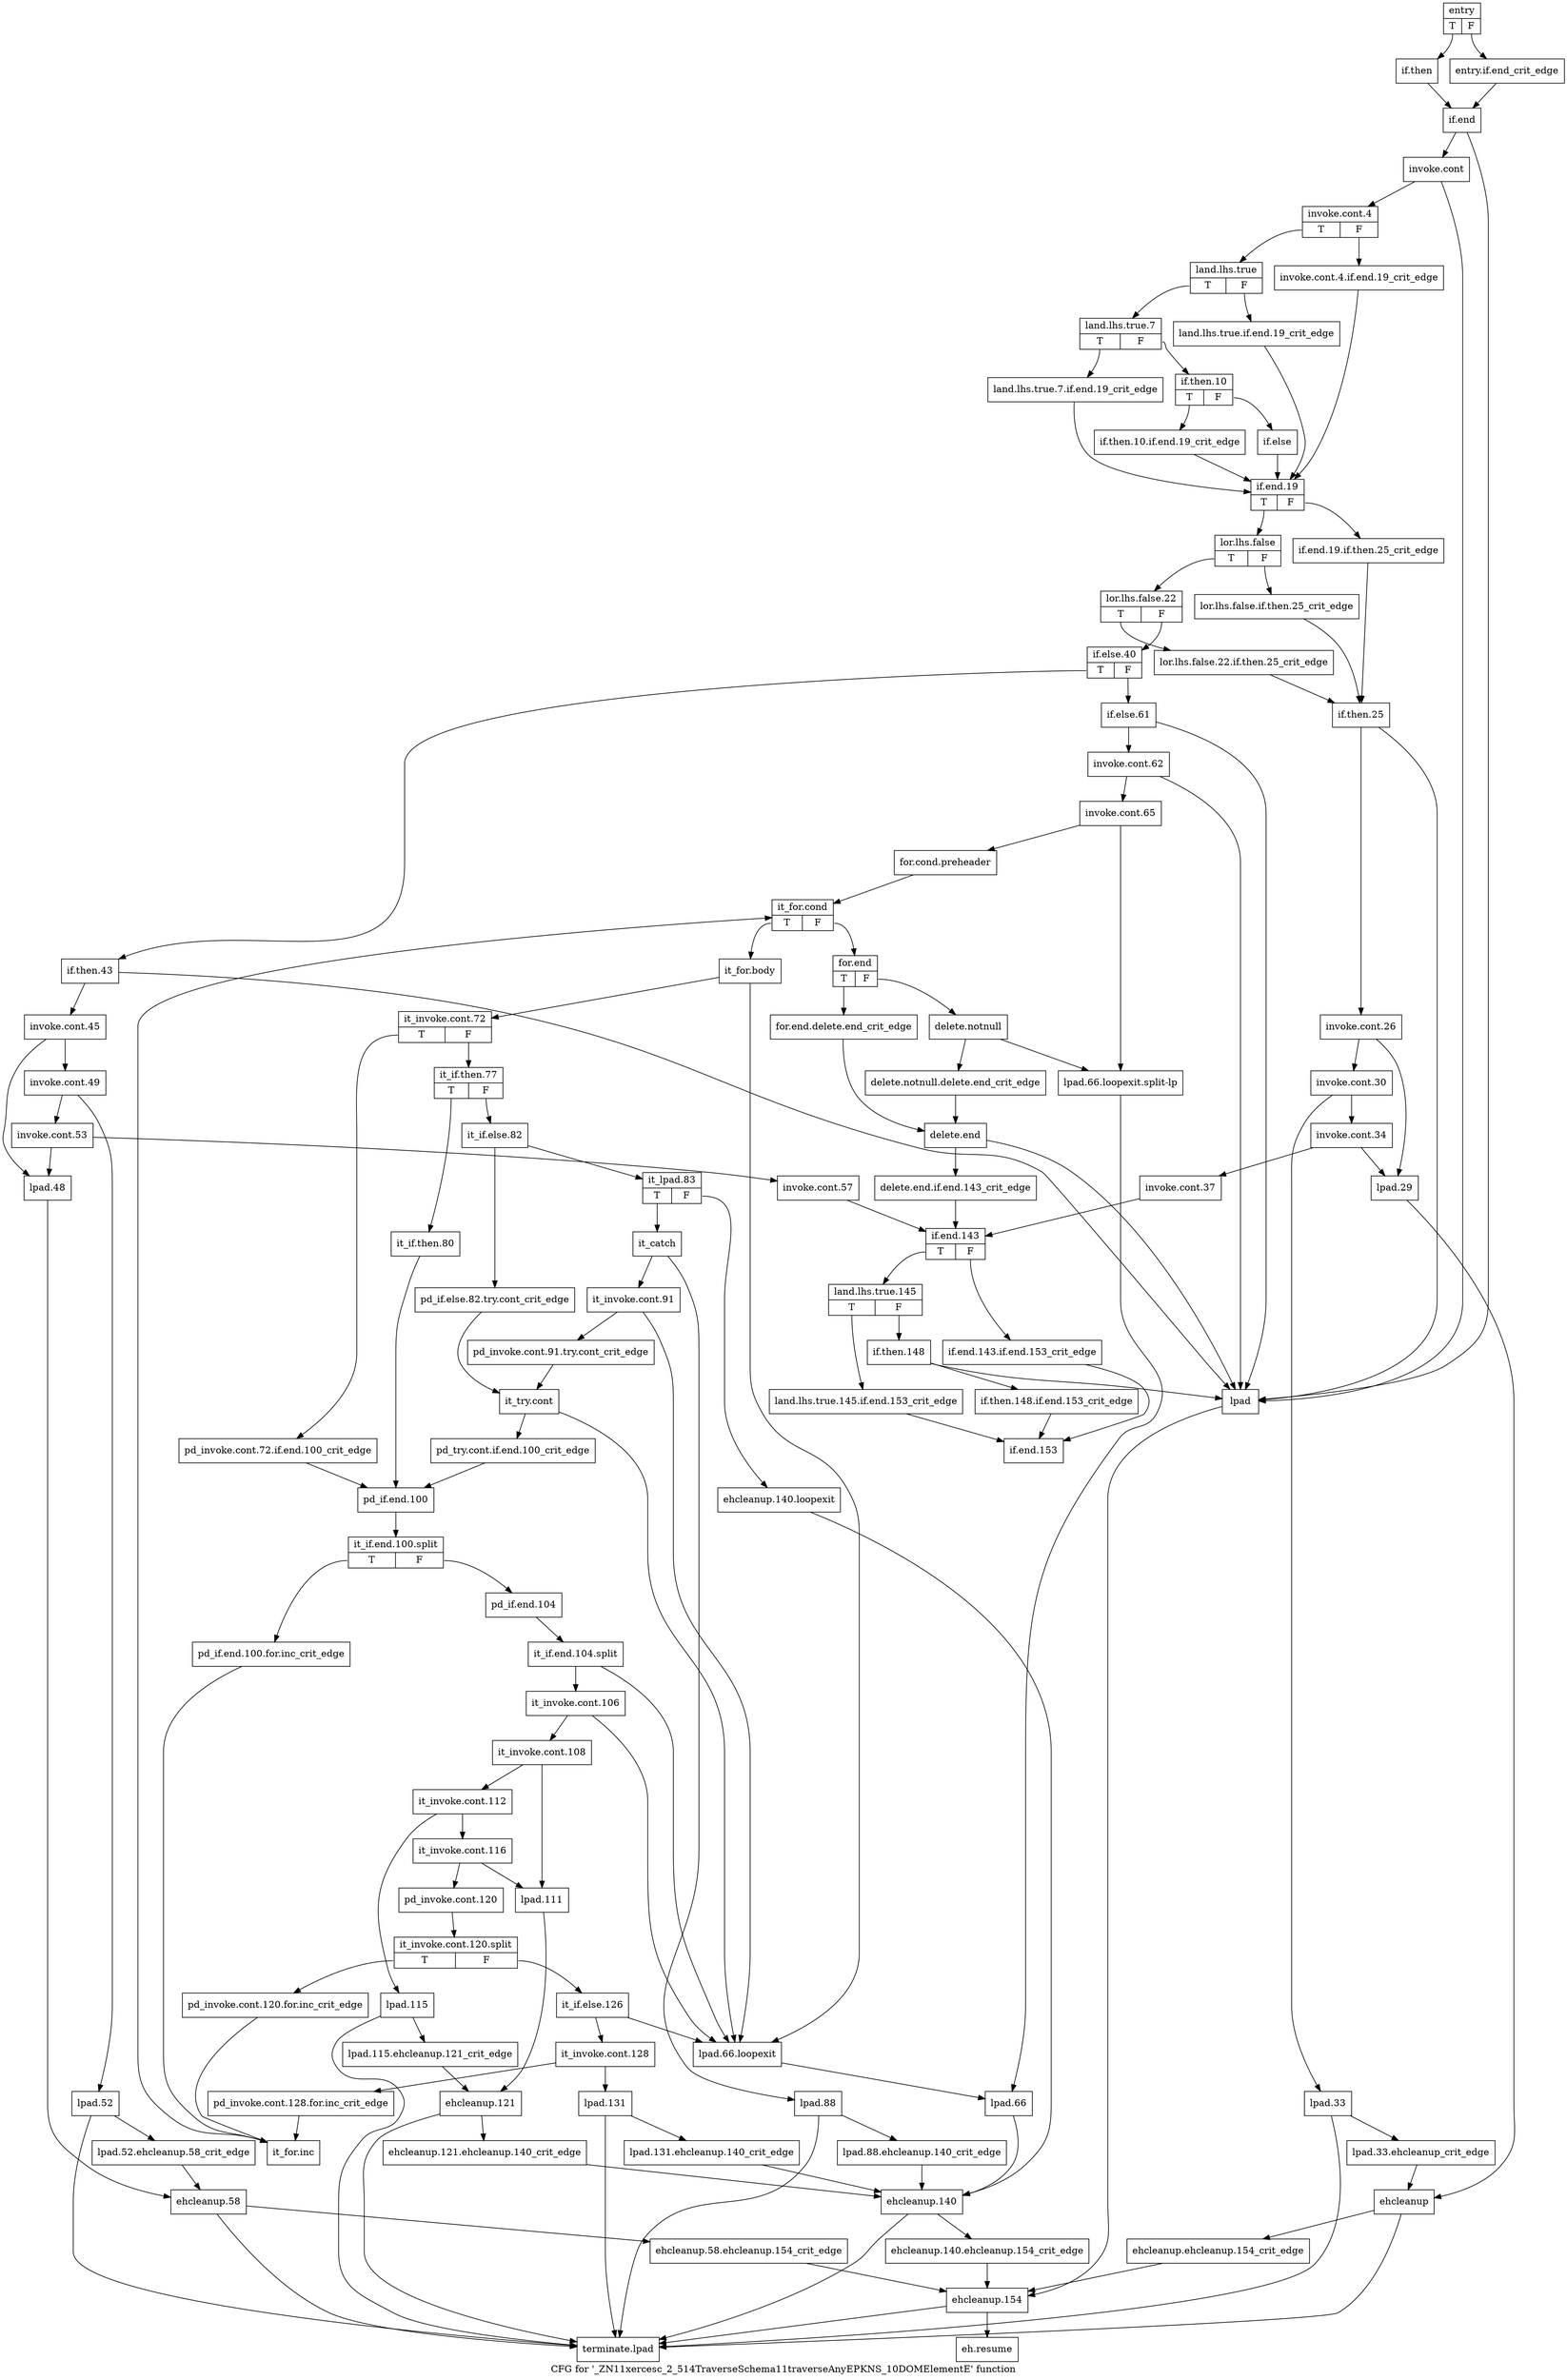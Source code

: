 digraph "CFG for '_ZN11xercesc_2_514TraverseSchema11traverseAnyEPKNS_10DOMElementE' function" {
	label="CFG for '_ZN11xercesc_2_514TraverseSchema11traverseAnyEPKNS_10DOMElementE' function";

	Node0x49bd4c0 [shape=record,label="{entry|{<s0>T|<s1>F}}"];
	Node0x49bd4c0:s0 -> Node0x4999210;
	Node0x49bd4c0:s1 -> Node0x49bd510;
	Node0x49bd510 [shape=record,label="{entry.if.end_crit_edge}"];
	Node0x49bd510 -> Node0x4999260;
	Node0x4999210 [shape=record,label="{if.then}"];
	Node0x4999210 -> Node0x4999260;
	Node0x4999260 [shape=record,label="{if.end}"];
	Node0x4999260 -> Node0x49992b0;
	Node0x4999260 -> Node0x49bfbf0;
	Node0x49992b0 [shape=record,label="{invoke.cont}"];
	Node0x49992b0 -> Node0x4999300;
	Node0x49992b0 -> Node0x49bfbf0;
	Node0x4999300 [shape=record,label="{invoke.cont.4|{<s0>T|<s1>F}}"];
	Node0x4999300:s0 -> Node0x49993a0;
	Node0x4999300:s1 -> Node0x4999350;
	Node0x4999350 [shape=record,label="{invoke.cont.4.if.end.19_crit_edge}"];
	Node0x4999350 -> Node0x49bfc90;
	Node0x49993a0 [shape=record,label="{land.lhs.true|{<s0>T|<s1>F}}"];
	Node0x49993a0:s0 -> Node0x4999440;
	Node0x49993a0:s1 -> Node0x49993f0;
	Node0x49993f0 [shape=record,label="{land.lhs.true.if.end.19_crit_edge}"];
	Node0x49993f0 -> Node0x49bfc90;
	Node0x4999440 [shape=record,label="{land.lhs.true.7|{<s0>T|<s1>F}}"];
	Node0x4999440:s0 -> Node0x4999490;
	Node0x4999440:s1 -> Node0x49994e0;
	Node0x4999490 [shape=record,label="{land.lhs.true.7.if.end.19_crit_edge}"];
	Node0x4999490 -> Node0x49bfc90;
	Node0x49994e0 [shape=record,label="{if.then.10|{<s0>T|<s1>F}}"];
	Node0x49994e0:s0 -> Node0x49bfba0;
	Node0x49994e0:s1 -> Node0x49bfc40;
	Node0x49bfba0 [shape=record,label="{if.then.10.if.end.19_crit_edge}"];
	Node0x49bfba0 -> Node0x49bfc90;
	Node0x49bfbf0 [shape=record,label="{lpad}"];
	Node0x49bfbf0 -> Node0x49c1770;
	Node0x49bfc40 [shape=record,label="{if.else}"];
	Node0x49bfc40 -> Node0x49bfc90;
	Node0x49bfc90 [shape=record,label="{if.end.19|{<s0>T|<s1>F}}"];
	Node0x49bfc90:s0 -> Node0x49bfd30;
	Node0x49bfc90:s1 -> Node0x49bfce0;
	Node0x49bfce0 [shape=record,label="{if.end.19.if.then.25_crit_edge}"];
	Node0x49bfce0 -> Node0x49bfe70;
	Node0x49bfd30 [shape=record,label="{lor.lhs.false|{<s0>T|<s1>F}}"];
	Node0x49bfd30:s0 -> Node0x49bfdd0;
	Node0x49bfd30:s1 -> Node0x49bfd80;
	Node0x49bfd80 [shape=record,label="{lor.lhs.false.if.then.25_crit_edge}"];
	Node0x49bfd80 -> Node0x49bfe70;
	Node0x49bfdd0 [shape=record,label="{lor.lhs.false.22|{<s0>T|<s1>F}}"];
	Node0x49bfdd0:s0 -> Node0x49bfe20;
	Node0x49bfdd0:s1 -> Node0x49c0190;
	Node0x49bfe20 [shape=record,label="{lor.lhs.false.22.if.then.25_crit_edge}"];
	Node0x49bfe20 -> Node0x49bfe70;
	Node0x49bfe70 [shape=record,label="{if.then.25}"];
	Node0x49bfe70 -> Node0x49bfec0;
	Node0x49bfe70 -> Node0x49bfbf0;
	Node0x49bfec0 [shape=record,label="{invoke.cont.26}"];
	Node0x49bfec0 -> Node0x49bff10;
	Node0x49bfec0 -> Node0x49c0000;
	Node0x49bff10 [shape=record,label="{invoke.cont.30}"];
	Node0x49bff10 -> Node0x49bff60;
	Node0x49bff10 -> Node0x49c0050;
	Node0x49bff60 [shape=record,label="{invoke.cont.34}"];
	Node0x49bff60 -> Node0x49bffb0;
	Node0x49bff60 -> Node0x49c0000;
	Node0x49bffb0 [shape=record,label="{invoke.cont.37}"];
	Node0x49bffb0 -> Node0x49c1540;
	Node0x49c0000 [shape=record,label="{lpad.29}"];
	Node0x49c0000 -> Node0x49c00f0;
	Node0x49c0050 [shape=record,label="{lpad.33}"];
	Node0x49c0050 -> Node0x49c00a0;
	Node0x49c0050 -> Node0x49c1810;
	Node0x49c00a0 [shape=record,label="{lpad.33.ehcleanup_crit_edge}"];
	Node0x49c00a0 -> Node0x49c00f0;
	Node0x49c00f0 [shape=record,label="{ehcleanup}"];
	Node0x49c00f0 -> Node0x49c0140;
	Node0x49c00f0 -> Node0x49c1810;
	Node0x49c0140 [shape=record,label="{ehcleanup.ehcleanup.154_crit_edge}"];
	Node0x49c0140 -> Node0x49c1770;
	Node0x49c0190 [shape=record,label="{if.else.40|{<s0>T|<s1>F}}"];
	Node0x49c0190:s0 -> Node0x49c01e0;
	Node0x49c0190:s1 -> Node0x49c0500;
	Node0x49c01e0 [shape=record,label="{if.then.43}"];
	Node0x49c01e0 -> Node0x49c0230;
	Node0x49c01e0 -> Node0x49bfbf0;
	Node0x49c0230 [shape=record,label="{invoke.cont.45}"];
	Node0x49c0230 -> Node0x49c0280;
	Node0x49c0230 -> Node0x49c0370;
	Node0x49c0280 [shape=record,label="{invoke.cont.49}"];
	Node0x49c0280 -> Node0x49c02d0;
	Node0x49c0280 -> Node0x49c03c0;
	Node0x49c02d0 [shape=record,label="{invoke.cont.53}"];
	Node0x49c02d0 -> Node0x49c0320;
	Node0x49c02d0 -> Node0x49c0370;
	Node0x49c0320 [shape=record,label="{invoke.cont.57}"];
	Node0x49c0320 -> Node0x49c1540;
	Node0x49c0370 [shape=record,label="{lpad.48}"];
	Node0x49c0370 -> Node0x49c0460;
	Node0x49c03c0 [shape=record,label="{lpad.52}"];
	Node0x49c03c0 -> Node0x49c0410;
	Node0x49c03c0 -> Node0x49c1810;
	Node0x49c0410 [shape=record,label="{lpad.52.ehcleanup.58_crit_edge}"];
	Node0x49c0410 -> Node0x49c0460;
	Node0x49c0460 [shape=record,label="{ehcleanup.58}"];
	Node0x49c0460 -> Node0x49c04b0;
	Node0x49c0460 -> Node0x49c1810;
	Node0x49c04b0 [shape=record,label="{ehcleanup.58.ehcleanup.154_crit_edge}"];
	Node0x49c04b0 -> Node0x49c1770;
	Node0x49c0500 [shape=record,label="{if.else.61}"];
	Node0x49c0500 -> Node0x49c0550;
	Node0x49c0500 -> Node0x49bfbf0;
	Node0x49c0550 [shape=record,label="{invoke.cont.62}"];
	Node0x49c0550 -> Node0x49c05a0;
	Node0x49c0550 -> Node0x49bfbf0;
	Node0x49c05a0 [shape=record,label="{invoke.cont.65}"];
	Node0x49c05a0 -> Node0x49c05f0;
	Node0x49c05a0 -> Node0x49c0870;
	Node0x49c05f0 [shape=record,label="{for.cond.preheader}"];
	Node0x49c05f0 -> Node0x49c0640;
	Node0x49c0640 [shape=record,label="{it_for.cond|{<s0>T|<s1>F}}"];
	Node0x49c0640:s0 -> Node0x49c0690;
	Node0x49c0640:s1 -> Node0x49c1270;
	Node0x49c0690 [shape=record,label="{it_for.body}"];
	Node0x49c0690 -> Node0x49c06e0;
	Node0x49c0690 -> Node0x49c0820;
	Node0x49c06e0 [shape=record,label="{it_invoke.cont.72|{<s0>T|<s1>F}}"];
	Node0x49c06e0:s0 -> Node0x49c0730;
	Node0x49c06e0:s1 -> Node0x49c0780;
	Node0x49c0730 [shape=record,label="{pd_invoke.cont.72.if.end.100_crit_edge}"];
	Node0x49c0730 -> Node0x49c0c30;
	Node0x49c0780 [shape=record,label="{it_if.then.77|{<s0>T|<s1>F}}"];
	Node0x49c0780:s0 -> Node0x49c07d0;
	Node0x49c0780:s1 -> Node0x49c0910;
	Node0x49c07d0 [shape=record,label="{it_if.then.80}"];
	Node0x49c07d0 -> Node0x49c0c30;
	Node0x49c0820 [shape=record,label="{lpad.66.loopexit}"];
	Node0x49c0820 -> Node0x49c08c0;
	Node0x49c0870 [shape=record,label="{lpad.66.loopexit.split-lp}"];
	Node0x49c0870 -> Node0x49c08c0;
	Node0x49c08c0 [shape=record,label="{lpad.66}"];
	Node0x49c08c0 -> Node0x49c14a0;
	Node0x49c0910 [shape=record,label="{it_if.else.82}"];
	Node0x49c0910 -> Node0x49c0960;
	Node0x49c0910 -> Node0x49c09b0;
	Node0x49c0960 [shape=record,label="{pd_if.else.82.try.cont_crit_edge}"];
	Node0x49c0960 -> Node0x49c0af0;
	Node0x49c09b0 [shape=record,label="{it_lpad.83|{<s0>T|<s1>F}}"];
	Node0x49c09b0:s0 -> Node0x49c0a00;
	Node0x49c09b0:s1 -> Node0x49c1450;
	Node0x49c0a00 [shape=record,label="{it_catch}"];
	Node0x49c0a00 -> Node0x49c0a50;
	Node0x49c0a00 -> Node0x49c0b90;
	Node0x49c0a50 [shape=record,label="{it_invoke.cont.91}"];
	Node0x49c0a50 -> Node0x49c0aa0;
	Node0x49c0a50 -> Node0x49c0820;
	Node0x49c0aa0 [shape=record,label="{pd_invoke.cont.91.try.cont_crit_edge}"];
	Node0x49c0aa0 -> Node0x49c0af0;
	Node0x49c0af0 [shape=record,label="{it_try.cont}"];
	Node0x49c0af0 -> Node0x49c0b40;
	Node0x49c0af0 -> Node0x49c0820;
	Node0x49c0b40 [shape=record,label="{pd_try.cont.if.end.100_crit_edge}"];
	Node0x49c0b40 -> Node0x49c0c30;
	Node0x49c0b90 [shape=record,label="{lpad.88}"];
	Node0x49c0b90 -> Node0x49c0be0;
	Node0x49c0b90 -> Node0x49c1810;
	Node0x49c0be0 [shape=record,label="{lpad.88.ehcleanup.140_crit_edge}"];
	Node0x49c0be0 -> Node0x49c14a0;
	Node0x49c0c30 [shape=record,label="{pd_if.end.100}"];
	Node0x49c0c30 -> Node0xa7b5ac0;
	Node0xa7b5ac0 [shape=record,label="{it_if.end.100.split|{<s0>T|<s1>F}}"];
	Node0xa7b5ac0:s0 -> Node0x49c0c80;
	Node0xa7b5ac0:s1 -> Node0x49c0cd0;
	Node0x49c0c80 [shape=record,label="{pd_if.end.100.for.inc_crit_edge}"];
	Node0x49c0c80 -> Node0x49c1220;
	Node0x49c0cd0 [shape=record,label="{pd_if.end.104}"];
	Node0x49c0cd0 -> Node0xaec7030;
	Node0xaec7030 [shape=record,label="{it_if.end.104.split}"];
	Node0xaec7030 -> Node0x49c0d20;
	Node0xaec7030 -> Node0x49c0820;
	Node0x49c0d20 [shape=record,label="{it_invoke.cont.106}"];
	Node0x49c0d20 -> Node0x49c0d70;
	Node0x49c0d20 -> Node0x49c0820;
	Node0x49c0d70 [shape=record,label="{it_invoke.cont.108}"];
	Node0x49c0d70 -> Node0x49c0dc0;
	Node0x49c0d70 -> Node0x49c0f00;
	Node0x49c0dc0 [shape=record,label="{it_invoke.cont.112}"];
	Node0x49c0dc0 -> Node0x49c0e10;
	Node0x49c0dc0 -> Node0x49c0f50;
	Node0x49c0e10 [shape=record,label="{it_invoke.cont.116}"];
	Node0x49c0e10 -> Node0x49c0e60;
	Node0x49c0e10 -> Node0x49c0f00;
	Node0x49c0e60 [shape=record,label="{pd_invoke.cont.120}"];
	Node0x49c0e60 -> Node0xa7e00f0;
	Node0xa7e00f0 [shape=record,label="{it_invoke.cont.120.split|{<s0>T|<s1>F}}"];
	Node0xa7e00f0:s0 -> Node0x49c0eb0;
	Node0xa7e00f0:s1 -> Node0x49c1090;
	Node0x49c0eb0 [shape=record,label="{pd_invoke.cont.120.for.inc_crit_edge}"];
	Node0x49c0eb0 -> Node0x49c1220;
	Node0x49c0f00 [shape=record,label="{lpad.111}"];
	Node0x49c0f00 -> Node0x49c0ff0;
	Node0x49c0f50 [shape=record,label="{lpad.115}"];
	Node0x49c0f50 -> Node0x49c0fa0;
	Node0x49c0f50 -> Node0x49c1810;
	Node0x49c0fa0 [shape=record,label="{lpad.115.ehcleanup.121_crit_edge}"];
	Node0x49c0fa0 -> Node0x49c0ff0;
	Node0x49c0ff0 [shape=record,label="{ehcleanup.121}"];
	Node0x49c0ff0 -> Node0x49c1040;
	Node0x49c0ff0 -> Node0x49c1810;
	Node0x49c1040 [shape=record,label="{ehcleanup.121.ehcleanup.140_crit_edge}"];
	Node0x49c1040 -> Node0x49c14a0;
	Node0x49c1090 [shape=record,label="{it_if.else.126}"];
	Node0x49c1090 -> Node0x49c10e0;
	Node0x49c1090 -> Node0x49c0820;
	Node0x49c10e0 [shape=record,label="{it_invoke.cont.128}"];
	Node0x49c10e0 -> Node0x49c1130;
	Node0x49c10e0 -> Node0x49c1180;
	Node0x49c1130 [shape=record,label="{pd_invoke.cont.128.for.inc_crit_edge}"];
	Node0x49c1130 -> Node0x49c1220;
	Node0x49c1180 [shape=record,label="{lpad.131}"];
	Node0x49c1180 -> Node0x49c11d0;
	Node0x49c1180 -> Node0x49c1810;
	Node0x49c11d0 [shape=record,label="{lpad.131.ehcleanup.140_crit_edge}"];
	Node0x49c11d0 -> Node0x49c14a0;
	Node0x49c1220 [shape=record,label="{it_for.inc}"];
	Node0x49c1220 -> Node0x49c0640;
	Node0x49c1270 [shape=record,label="{for.end|{<s0>T|<s1>F}}"];
	Node0x49c1270:s0 -> Node0x49c12c0;
	Node0x49c1270:s1 -> Node0x49c1310;
	Node0x49c12c0 [shape=record,label="{for.end.delete.end_crit_edge}"];
	Node0x49c12c0 -> Node0x49c13b0;
	Node0x49c1310 [shape=record,label="{delete.notnull}"];
	Node0x49c1310 -> Node0x49c1360;
	Node0x49c1310 -> Node0x49c0870;
	Node0x49c1360 [shape=record,label="{delete.notnull.delete.end_crit_edge}"];
	Node0x49c1360 -> Node0x49c13b0;
	Node0x49c13b0 [shape=record,label="{delete.end}"];
	Node0x49c13b0 -> Node0x49c1400;
	Node0x49c13b0 -> Node0x49bfbf0;
	Node0x49c1400 [shape=record,label="{delete.end.if.end.143_crit_edge}"];
	Node0x49c1400 -> Node0x49c1540;
	Node0x49c1450 [shape=record,label="{ehcleanup.140.loopexit}"];
	Node0x49c1450 -> Node0x49c14a0;
	Node0x49c14a0 [shape=record,label="{ehcleanup.140}"];
	Node0x49c14a0 -> Node0x49c14f0;
	Node0x49c14a0 -> Node0x49c1810;
	Node0x49c14f0 [shape=record,label="{ehcleanup.140.ehcleanup.154_crit_edge}"];
	Node0x49c14f0 -> Node0x49c1770;
	Node0x49c1540 [shape=record,label="{if.end.143|{<s0>T|<s1>F}}"];
	Node0x49c1540:s0 -> Node0x49c15e0;
	Node0x49c1540:s1 -> Node0x49c1590;
	Node0x49c1590 [shape=record,label="{if.end.143.if.end.153_crit_edge}"];
	Node0x49c1590 -> Node0x49c1720;
	Node0x49c15e0 [shape=record,label="{land.lhs.true.145|{<s0>T|<s1>F}}"];
	Node0x49c15e0:s0 -> Node0x49c1630;
	Node0x49c15e0:s1 -> Node0x49c1680;
	Node0x49c1630 [shape=record,label="{land.lhs.true.145.if.end.153_crit_edge}"];
	Node0x49c1630 -> Node0x49c1720;
	Node0x49c1680 [shape=record,label="{if.then.148}"];
	Node0x49c1680 -> Node0x49c16d0;
	Node0x49c1680 -> Node0x49bfbf0;
	Node0x49c16d0 [shape=record,label="{if.then.148.if.end.153_crit_edge}"];
	Node0x49c16d0 -> Node0x49c1720;
	Node0x49c1720 [shape=record,label="{if.end.153}"];
	Node0x49c1770 [shape=record,label="{ehcleanup.154}"];
	Node0x49c1770 -> Node0x49c17c0;
	Node0x49c1770 -> Node0x49c1810;
	Node0x49c17c0 [shape=record,label="{eh.resume}"];
	Node0x49c1810 [shape=record,label="{terminate.lpad}"];
}
